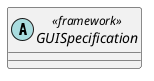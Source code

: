 @startuml (id=GUISpecification)
  abstract class GUISpecification <<framework>>{
  }
@enduml

@startuml (id=_visualObject)
  abstract class _visualObject extends GUISpecification {
  }
@enduml

@startuml (id=screenPanel)
  abstract class screenPanel <<container>> extends _visualObject {
    - title :string
    - visualObject :_visualObject[0..*]
    + actionsWhenOpen() :void
    + actionsWhenClose() :void
  }
@enduml

@startuml (id=window)
  abstract class window <<window>> extends screenPanel {
  }
@enduml

@startuml (id=webPage)
  abstract class webPage <<webPage>> extends screenPanel{
  }
@enduml

@startuml (id=label)
  abstract class label <<label>> extends _visualObject {
      - label :string
      + actionsWhenDisplay() :void
  }
@enduml

@startuml (id=button)
  abstract class button <<button>> extends _visualObject {
    - label :string
    + actionsWhenDisplay() :void
    + clicked() :void()
  }
@enduml

@startuml (id=editField)
  abstract class editField <<editField>> extends _visualObject {
    - value :T
    + actionsWhenDisplay() :void
    + setValue(value: T) : void
    + getValue() : T
  }
@enduml

@startuml (id=menu)
  abstract class menu <<menu>> extends _visualObject {
    - options: MenuOption[1..*]
    - title: string
    + actionsWhenDisplay() :void
    + selectedOption(option: menuOption): void
  }
@enduml

@startuml (id=menuOption)
  abstract class menuOption <<menuOption>> {
    - value: string
  }
@enduml

@startuml (id=_dataModel)
  abstract class _dataModel <<dataModel>> extends _visualObject {
      - id :integer {id > 0} {unique}
      - field :fieldType {tagged values} {constraints}
      - ...
      + newRow() :void
      + deleteRow() :void
      + insertRow() :void
  }

@startuml (id=dataModelForm)
  abstract class dataModelForm <<form>> extends _dataModel {
  }

@startuml (id=dataModelGrid)
  abstract class dataModelGrid <<grid>> extends _dataModel {
  }

@startuml (id=dataModelOther)
  abstract class dataModelOther <<...>> extends _dataModel {
  }

@startuml (id=fieldType)
  abstract class fieldType {
  }
@enduml

@startuml (id=recordLayout)
  enum recordLayout <<enumeration>> {
      form
      grid
      reportFreeForm
      reportTabular
      reportGrouped
      reportGraphic
  }
@enduml

@startuml (id=relationships)
  menu "1" --> "0..*" menuOption
  screenPanel *-- _visualObject
  _dataModel *-- fieldType
@enduml
